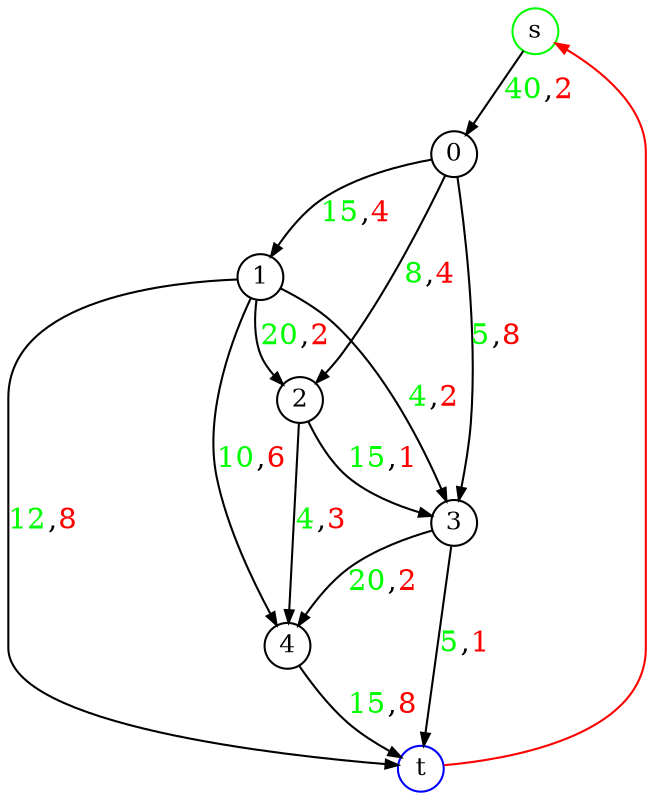 digraph Gv2{
              graph [nodesep="0.3", ranksep="0.3",fontsize=12]
              node [shape=circle,fixedsize=true,width=.3,height=.3,fontsize=12]
              edge [arrowsize=0.6]

              s -> 0 [label = <<font color="green">40</font>,<font color="red">2</font>>]
              0 -> 1 [label = <<font color="green">15</font>,<font color="red">4</font>>]
              0 -> 2 [label = <<font color="green">8</font>,<font color="red">4</font>>]
              0 -> 3 [label = <<font color="green">5</font>,<font color="red">8</font>>]
              1 -> 2 [label = <<font color="green">20</font>,<font color="red">2</font>>]
              1 -> 3 [label = <<font color="green">4</font>,<font color="red">2</font>>]
              1 -> 4 [label = <<font color="green">10</font>,<font color="red">6</font>>]
              2 -> 3 [label = <<font color="green">15</font>,<font color="red">1</font>>]
              2 -> 4 [label = <<font color="green">4</font>,<font color="red">3</font>>]
              3 -> 4 [label = <<font color="green">20</font>,<font color="red">2</font>>]
              1 -> t [label = <<font color="green">12</font>,<font color="red">8</font>>]
              3 -> t [label = <<font color="green">5</font>,<font color="red">1</font>>]
              4 -> t [label = <<font color="green">15</font>,<font color="red">8</font>>]
              t -> s [color=red]

              s [label="s",color=green]
              0 [label="0"]
              1 [label="1"]
              2 [label="2"]
              3 [label="3"]
              4 [label="4"]
              t [label="t",color=blue]
}